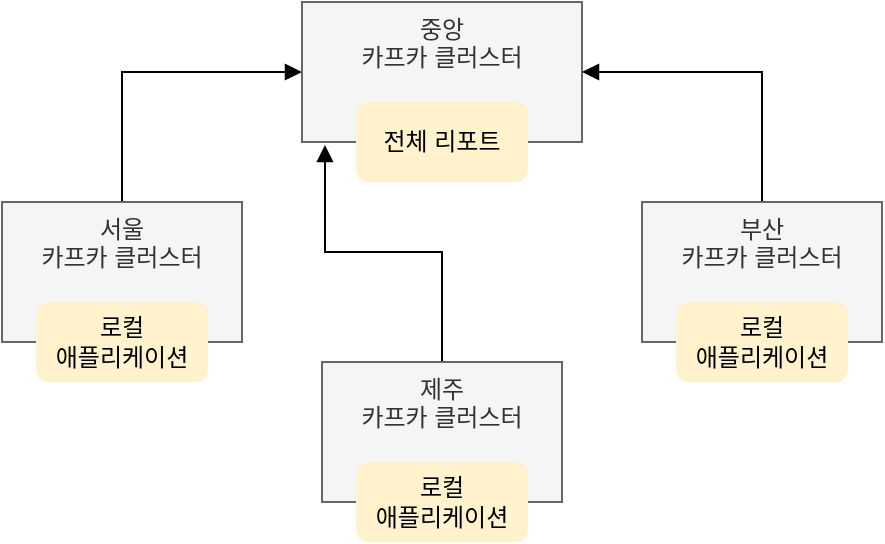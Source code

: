 <mxfile version="26.0.3">
  <diagram name="Page-1" id="apeybyJF6yC9H4DIzh4S">
    <mxGraphModel dx="1114" dy="821" grid="1" gridSize="10" guides="1" tooltips="1" connect="1" arrows="1" fold="1" page="1" pageScale="1" pageWidth="827" pageHeight="1169" math="0" shadow="0">
      <root>
        <mxCell id="0" />
        <mxCell id="1" parent="0" />
        <mxCell id="COvcWtynweWeoNErTtfM-10" style="edgeStyle=orthogonalEdgeStyle;rounded=0;orthogonalLoop=1;jettySize=auto;html=1;entryX=0;entryY=0.5;entryDx=0;entryDy=0;endArrow=block;endFill=1;" edge="1" parent="1" source="COvcWtynweWeoNErTtfM-5" target="COvcWtynweWeoNErTtfM-1">
          <mxGeometry relative="1" as="geometry">
            <Array as="points">
              <mxPoint x="210" y="145" />
            </Array>
          </mxGeometry>
        </mxCell>
        <mxCell id="COvcWtynweWeoNErTtfM-5" value="서울&lt;div&gt;카프카 클러스터&lt;/div&gt;" style="rounded=0;whiteSpace=wrap;html=1;verticalAlign=top;fillColor=#f5f5f5;fontColor=#333333;strokeColor=#666666;" vertex="1" parent="1">
          <mxGeometry x="150" y="210" width="120" height="70" as="geometry" />
        </mxCell>
        <mxCell id="COvcWtynweWeoNErTtfM-1" value="중앙&lt;div&gt;카프카 클러스터&lt;/div&gt;" style="rounded=0;whiteSpace=wrap;html=1;verticalAlign=top;fillColor=#f5f5f5;fontColor=#333333;strokeColor=#666666;" vertex="1" parent="1">
          <mxGeometry x="300" y="110" width="140" height="70" as="geometry" />
        </mxCell>
        <mxCell id="COvcWtynweWeoNErTtfM-3" value="로컬&lt;div&gt;애플리케이션&lt;/div&gt;" style="rounded=1;whiteSpace=wrap;html=1;fillColor=#fff2cc;strokeColor=none;" vertex="1" parent="1">
          <mxGeometry x="167" y="260" width="86" height="40" as="geometry" />
        </mxCell>
        <mxCell id="COvcWtynweWeoNErTtfM-4" value="전체 리포트" style="rounded=1;whiteSpace=wrap;html=1;fillColor=#fff2cc;strokeColor=none;" vertex="1" parent="1">
          <mxGeometry x="327" y="160" width="86" height="40" as="geometry" />
        </mxCell>
        <mxCell id="COvcWtynweWeoNErTtfM-11" style="edgeStyle=orthogonalEdgeStyle;rounded=0;orthogonalLoop=1;jettySize=auto;html=1;entryX=1;entryY=0.5;entryDx=0;entryDy=0;endArrow=block;endFill=1;" edge="1" parent="1" source="COvcWtynweWeoNErTtfM-6" target="COvcWtynweWeoNErTtfM-1">
          <mxGeometry relative="1" as="geometry">
            <Array as="points">
              <mxPoint x="530" y="145" />
            </Array>
          </mxGeometry>
        </mxCell>
        <mxCell id="COvcWtynweWeoNErTtfM-6" value="부산&lt;br&gt;&lt;div&gt;카프카 클러스터&lt;/div&gt;" style="rounded=0;whiteSpace=wrap;html=1;verticalAlign=top;fillColor=#f5f5f5;fontColor=#333333;strokeColor=#666666;" vertex="1" parent="1">
          <mxGeometry x="470" y="210" width="120" height="70" as="geometry" />
        </mxCell>
        <mxCell id="COvcWtynweWeoNErTtfM-7" value="로컬&lt;div&gt;애플리케이션&lt;/div&gt;" style="rounded=1;whiteSpace=wrap;html=1;fillColor=#fff2cc;strokeColor=none;" vertex="1" parent="1">
          <mxGeometry x="487" y="260" width="86" height="40" as="geometry" />
        </mxCell>
        <mxCell id="COvcWtynweWeoNErTtfM-12" style="edgeStyle=orthogonalEdgeStyle;rounded=0;orthogonalLoop=1;jettySize=auto;html=1;entryX=0.082;entryY=1.021;entryDx=0;entryDy=0;entryPerimeter=0;endArrow=block;endFill=1;" edge="1" parent="1" source="COvcWtynweWeoNErTtfM-8" target="COvcWtynweWeoNErTtfM-1">
          <mxGeometry relative="1" as="geometry" />
        </mxCell>
        <mxCell id="COvcWtynweWeoNErTtfM-8" value="제주&lt;div&gt;카프카 클러스터&lt;/div&gt;" style="rounded=0;whiteSpace=wrap;html=1;verticalAlign=top;fillColor=#f5f5f5;fontColor=#333333;strokeColor=#666666;" vertex="1" parent="1">
          <mxGeometry x="310" y="290" width="120" height="70" as="geometry" />
        </mxCell>
        <mxCell id="COvcWtynweWeoNErTtfM-9" value="로컬&lt;div&gt;애플리케이션&lt;/div&gt;" style="rounded=1;whiteSpace=wrap;html=1;fillColor=#fff2cc;strokeColor=none;" vertex="1" parent="1">
          <mxGeometry x="327" y="340" width="86" height="40" as="geometry" />
        </mxCell>
      </root>
    </mxGraphModel>
  </diagram>
</mxfile>

